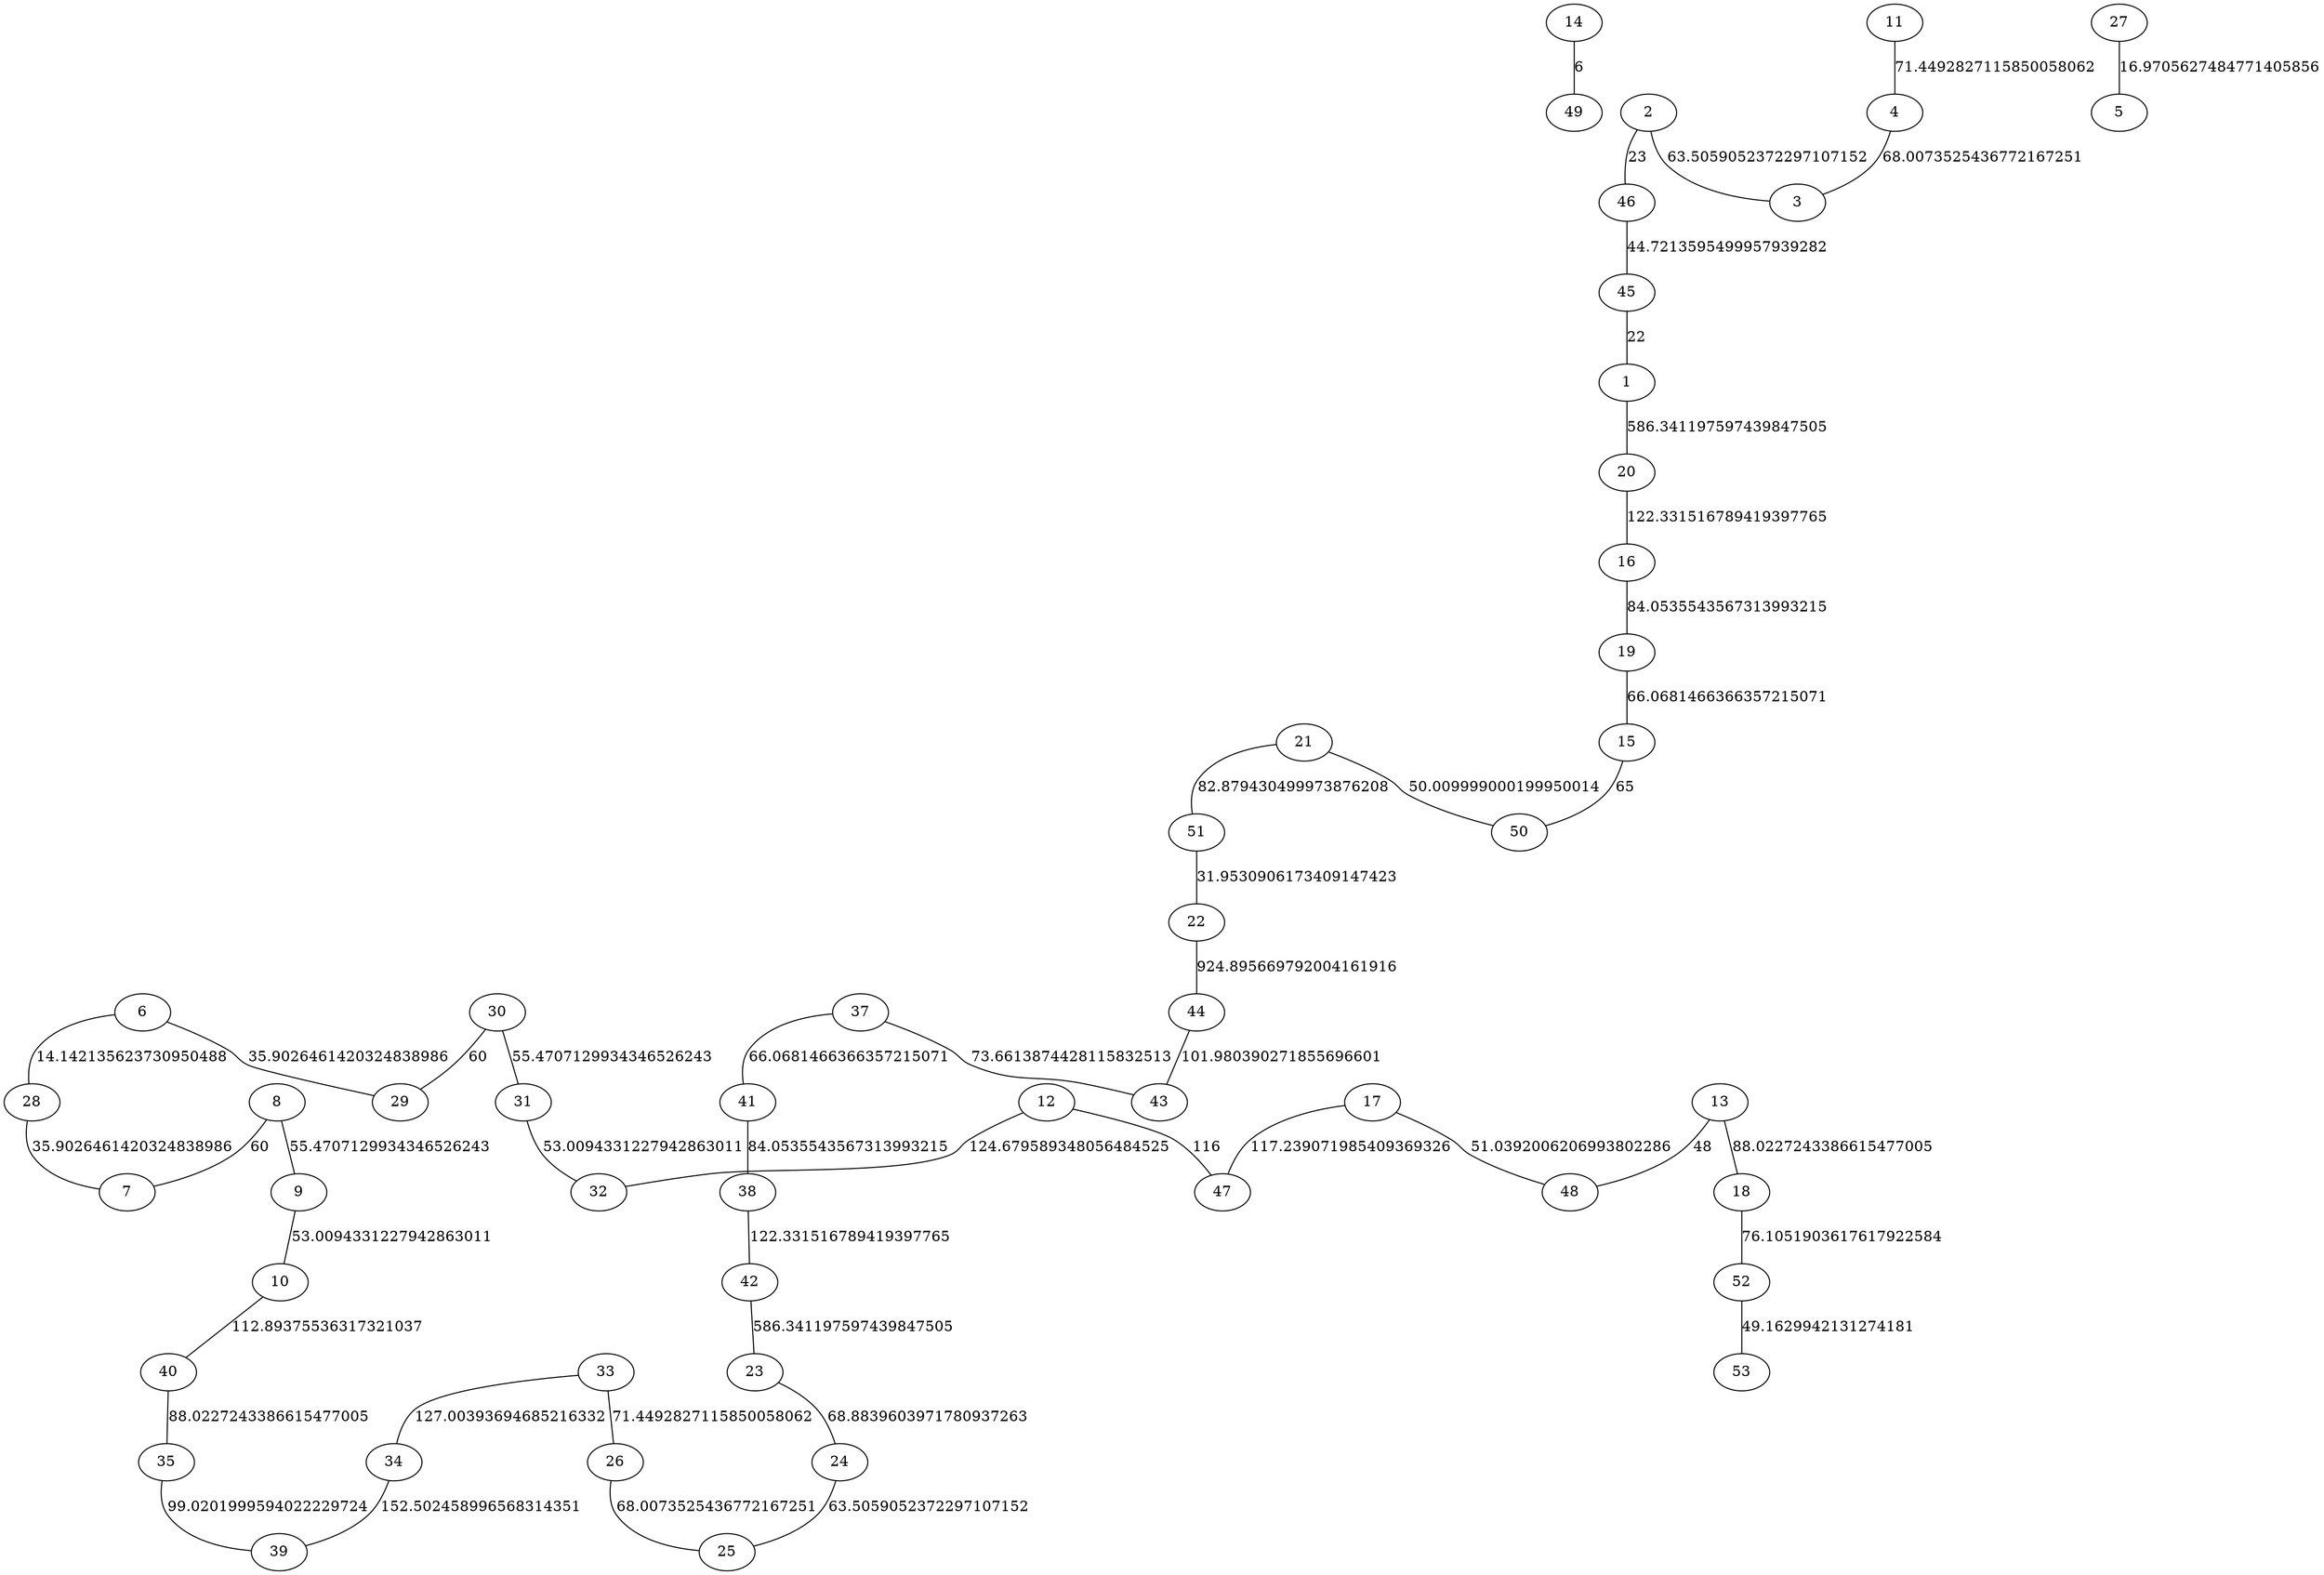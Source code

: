 graph {
"14" -- "49" [label="6"]
"6" -- "28" [label="14.142135623730950488"]
"27" -- "5" [label="16.9705627484771405856"]
"45" -- "1" [label="22"]
"2" -- "46" [label="23"]
"51" -- "22" [label="31.9530906173409147423"]
"28" -- "7" [label="35.9026461420324838986"]
"6" -- "29" [label="35.9026461420324838986"]
"46" -- "45" [label="44.7213595499957939282"]
"13" -- "48" [label="48"]
"52" -- "53" [label="49.1629942131274181"]
"21" -- "50" [label="50.009999000199950014"]
"17" -- "48" [label="51.0392006206993802286"]
"31" -- "32" [label="53.0094331227942863011"]
"9" -- "10" [label="53.0094331227942863011"]
"30" -- "31" [label="55.4707129934346526243"]
"8" -- "9" [label="55.4707129934346526243"]
"30" -- "29" [label="60"]
"8" -- "7" [label="60"]
"24" -- "25" [label="63.5059052372297107152"]
"2" -- "3" [label="63.5059052372297107152"]
"15" -- "50" [label="65"]
"19" -- "15" [label="66.0681466366357215071"]
"37" -- "41" [label="66.0681466366357215071"]
"26" -- "25" [label="68.0073525436772167251"]
"4" -- "3" [label="68.0073525436772167251"]
"23" -- "24" [label="68.8839603971780937263"]
"33" -- "26" [label="71.4492827115850058062"]
"11" -- "4" [label="71.4492827115850058062"]
"37" -- "43" [label="73.6613874428115832513"]
"18" -- "52" [label="76.1051903617617922584"]
"21" -- "51" [label="82.879430499973876208"]
"41" -- "38" [label="84.0535543567313993215"]
"16" -- "19" [label="84.0535543567313993215"]
"13" -- "18" [label="88.0227243386615477005"]
"40" -- "35" [label="88.0227243386615477005"]
"35" -- "39" [label="99.0201999594022229724"]
"44" -- "43" [label="101.980390271855696601"]
"10" -- "40" [label="112.89375536317321037"]
"12" -- "47" [label="116"]
"17" -- "47" [label="117.239071985409369326"]
"20" -- "16" [label="122.331516789419397765"]
"38" -- "42" [label="122.331516789419397765"]
"12" -- "32" [label="124.679589348056484525"]
"33" -- "34" [label="127.00393694685216332"]
"34" -- "39" [label="152.502458996568314351"]
"42" -- "23" [label="586.341197597439847505"]
"1" -- "20" [label="586.341197597439847505"]
"22" -- "44" [label="924.895669792004161916"]
}